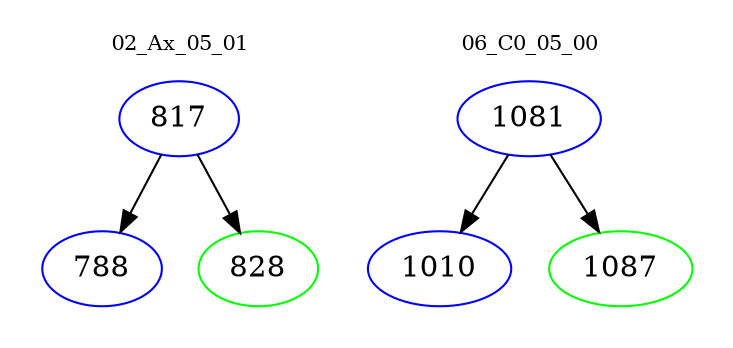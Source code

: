 digraph{
subgraph cluster_0 {
color = white
label = "02_Ax_05_01";
fontsize=10;
T0_817 [label="817", color="blue"]
T0_817 -> T0_788 [color="black"]
T0_788 [label="788", color="blue"]
T0_817 -> T0_828 [color="black"]
T0_828 [label="828", color="green"]
}
subgraph cluster_1 {
color = white
label = "06_C0_05_00";
fontsize=10;
T1_1081 [label="1081", color="blue"]
T1_1081 -> T1_1010 [color="black"]
T1_1010 [label="1010", color="blue"]
T1_1081 -> T1_1087 [color="black"]
T1_1087 [label="1087", color="green"]
}
}

